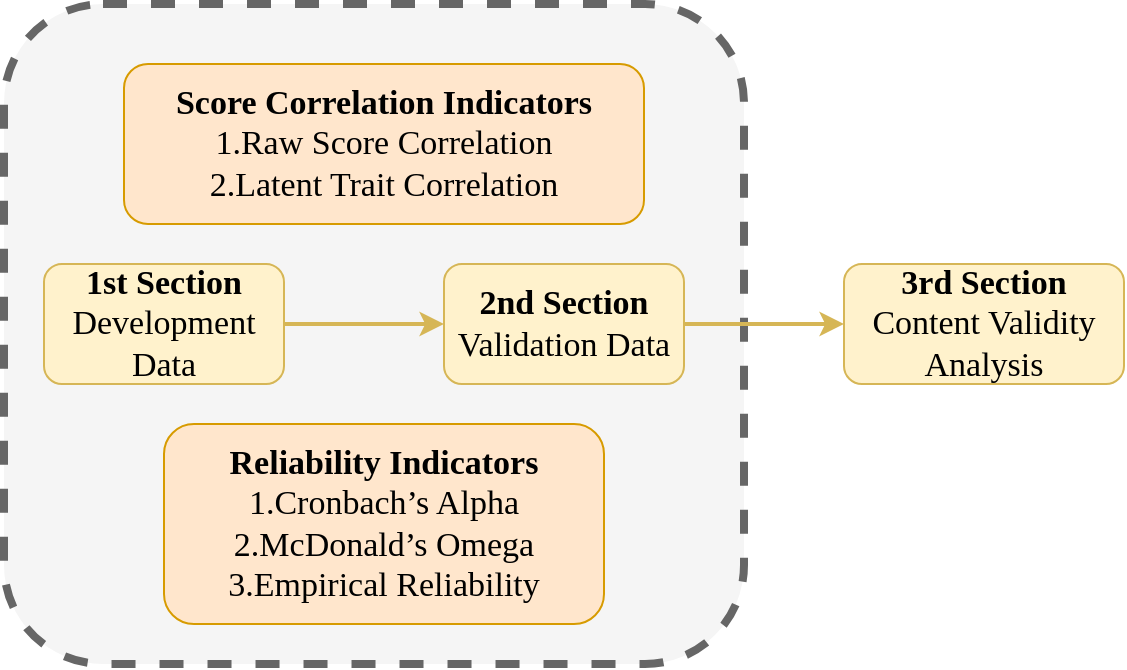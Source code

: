 <mxfile version="24.7.14">
  <diagram name="Page-1" id="5EE4N8qnl_aWUZX5upyI">
    <mxGraphModel dx="966" dy="650" grid="1" gridSize="10" guides="1" tooltips="1" connect="1" arrows="1" fold="1" page="1" pageScale="1" pageWidth="827" pageHeight="1169" math="0" shadow="0">
      <root>
        <mxCell id="0" />
        <mxCell id="1" parent="0" />
        <mxCell id="s8MXRqdVffT5w0hsrJ6m-7" value="" style="rounded=1;whiteSpace=wrap;html=1;dashed=1;strokeWidth=4;strokeColor=#666666;fillColor=#f5f5f5;fontColor=#333333;fontSize=17;" parent="1" vertex="1">
          <mxGeometry x="70" y="140" width="370" height="330" as="geometry" />
        </mxCell>
        <mxCell id="s8MXRqdVffT5w0hsrJ6m-1" value="&lt;div style=&quot;font-size: 17px;&quot;&gt;&lt;br style=&quot;font-size: 17px;&quot;&gt;&lt;/div&gt;&lt;span lang=&quot;EN-US&quot; style=&quot;font-family: &amp;quot;Times New Roman&amp;quot;, serif; font-size: 17px;&quot;&gt;&lt;div style=&quot;font-size: 17px;&quot;&gt;&lt;span style=&quot;background-color: initial; font-size: 17px;&quot;&gt;&lt;b style=&quot;font-size: 17px;&quot;&gt;&lt;font style=&quot;font-size: 17px;&quot;&gt;Score Correlation Indicators&lt;/font&gt;&lt;/b&gt;&lt;/span&gt;&lt;/div&gt;&lt;/span&gt;&lt;div style=&quot;font-size: 17px;&quot;&gt;&lt;font face=&quot;Times New Roman, serif&quot; style=&quot;font-size: 17px;&quot;&gt;&lt;span style=&quot;font-size: 17px;&quot;&gt;1.Raw Score Correlation&lt;/span&gt;&lt;/font&gt;&lt;/div&gt;&lt;div style=&quot;font-size: 17px;&quot;&gt;&lt;div style=&quot;font-size: 17px;&quot;&gt;&lt;span style=&quot;font-size: 17px; font-family: &amp;quot;Times New Roman&amp;quot;, serif; background-color: initial;&quot;&gt;2.Latent Trait Correlation&lt;/span&gt;&lt;/div&gt;&lt;div style=&quot;font-size: 17px;&quot;&gt;&lt;br style=&quot;font-size: 17px;&quot;&gt;&lt;/div&gt;&lt;/div&gt;" style="rounded=1;whiteSpace=wrap;html=1;align=center;fillColor=#ffe6cc;strokeColor=#d79b00;fontSize=17;" parent="1" vertex="1">
          <mxGeometry x="130" y="170" width="260" height="80" as="geometry" />
        </mxCell>
        <mxCell id="s8MXRqdVffT5w0hsrJ6m-4" value="" style="edgeStyle=orthogonalEdgeStyle;rounded=0;orthogonalLoop=1;jettySize=auto;html=1;fontFamily=Times New Roman;fontSize=17;fillColor=#fff2cc;strokeColor=#d6b656;strokeWidth=2;" parent="1" source="s8MXRqdVffT5w0hsrJ6m-2" target="s8MXRqdVffT5w0hsrJ6m-3" edge="1">
          <mxGeometry relative="1" as="geometry" />
        </mxCell>
        <mxCell id="s8MXRqdVffT5w0hsrJ6m-2" value="&lt;div style=&quot;font-size: 17px;&quot;&gt;&lt;b style=&quot;font-size: 17px;&quot;&gt;1st Section&lt;/b&gt;&lt;/div&gt;Development Data" style="rounded=1;whiteSpace=wrap;html=1;fontFamily=Times New Roman;fontSize=17;fillColor=#fff2cc;strokeColor=#d6b656;" parent="1" vertex="1">
          <mxGeometry x="90" y="270" width="120" height="60" as="geometry" />
        </mxCell>
        <mxCell id="s8MXRqdVffT5w0hsrJ6m-6" value="" style="edgeStyle=orthogonalEdgeStyle;rounded=0;orthogonalLoop=1;jettySize=auto;html=1;fontFamily=Times New Roman;fontSize=17;fillColor=#fff2cc;strokeColor=#d6b656;strokeWidth=2;" parent="1" source="s8MXRqdVffT5w0hsrJ6m-3" target="s8MXRqdVffT5w0hsrJ6m-5" edge="1">
          <mxGeometry relative="1" as="geometry" />
        </mxCell>
        <mxCell id="s8MXRqdVffT5w0hsrJ6m-3" value="&lt;b style=&quot;font-size: 17px;&quot;&gt;2nd Section&lt;/b&gt;&lt;br style=&quot;font-size: 17px;&quot;&gt;Validation Data" style="whiteSpace=wrap;html=1;rounded=1;fontFamily=Times New Roman;fontSize=17;fillColor=#fff2cc;strokeColor=#d6b656;" parent="1" vertex="1">
          <mxGeometry x="290" y="270" width="120" height="60" as="geometry" />
        </mxCell>
        <mxCell id="s8MXRqdVffT5w0hsrJ6m-5" value="&lt;div style=&quot;font-size: 17px;&quot;&gt;&lt;b style=&quot;font-size: 17px;&quot;&gt;3rd Section&lt;/b&gt;&lt;/div&gt;Content Validity Analysis" style="whiteSpace=wrap;html=1;rounded=1;fontFamily=Times New Roman;fontSize=17;fillColor=#fff2cc;strokeColor=#d6b656;" parent="1" vertex="1">
          <mxGeometry x="490" y="270" width="140" height="60" as="geometry" />
        </mxCell>
        <mxCell id="s8MXRqdVffT5w0hsrJ6m-8" value="&lt;b style=&quot;font-size: 17px;&quot;&gt;Reliability Indicators&lt;/b&gt;&lt;br style=&quot;font-size: 17px;&quot;&gt;1.&lt;span style=&quot;background-color: initial; font-size: 17px;&quot;&gt;Cronbach’s Alpha&lt;/span&gt;&lt;div style=&quot;font-size: 17px;&quot;&gt;&lt;span lang=&quot;EN-US&quot; style=&quot;font-size: 17px;&quot;&gt;2.McDonald’s Omega&lt;/span&gt;&lt;/div&gt;&lt;div style=&quot;font-size: 17px;&quot;&gt;&lt;font style=&quot;font-size: 17px;&quot;&gt;&lt;span style=&quot;font-size: 17px;&quot;&gt;3.Empirical Reliability&lt;/span&gt;&lt;/font&gt;&lt;/div&gt;" style="rounded=1;whiteSpace=wrap;html=1;fontSize=17;fontFamily=Times New Roman;fillColor=#ffe6cc;strokeColor=#d79b00;" parent="1" vertex="1">
          <mxGeometry x="150" y="350" width="220" height="100" as="geometry" />
        </mxCell>
      </root>
    </mxGraphModel>
  </diagram>
</mxfile>
